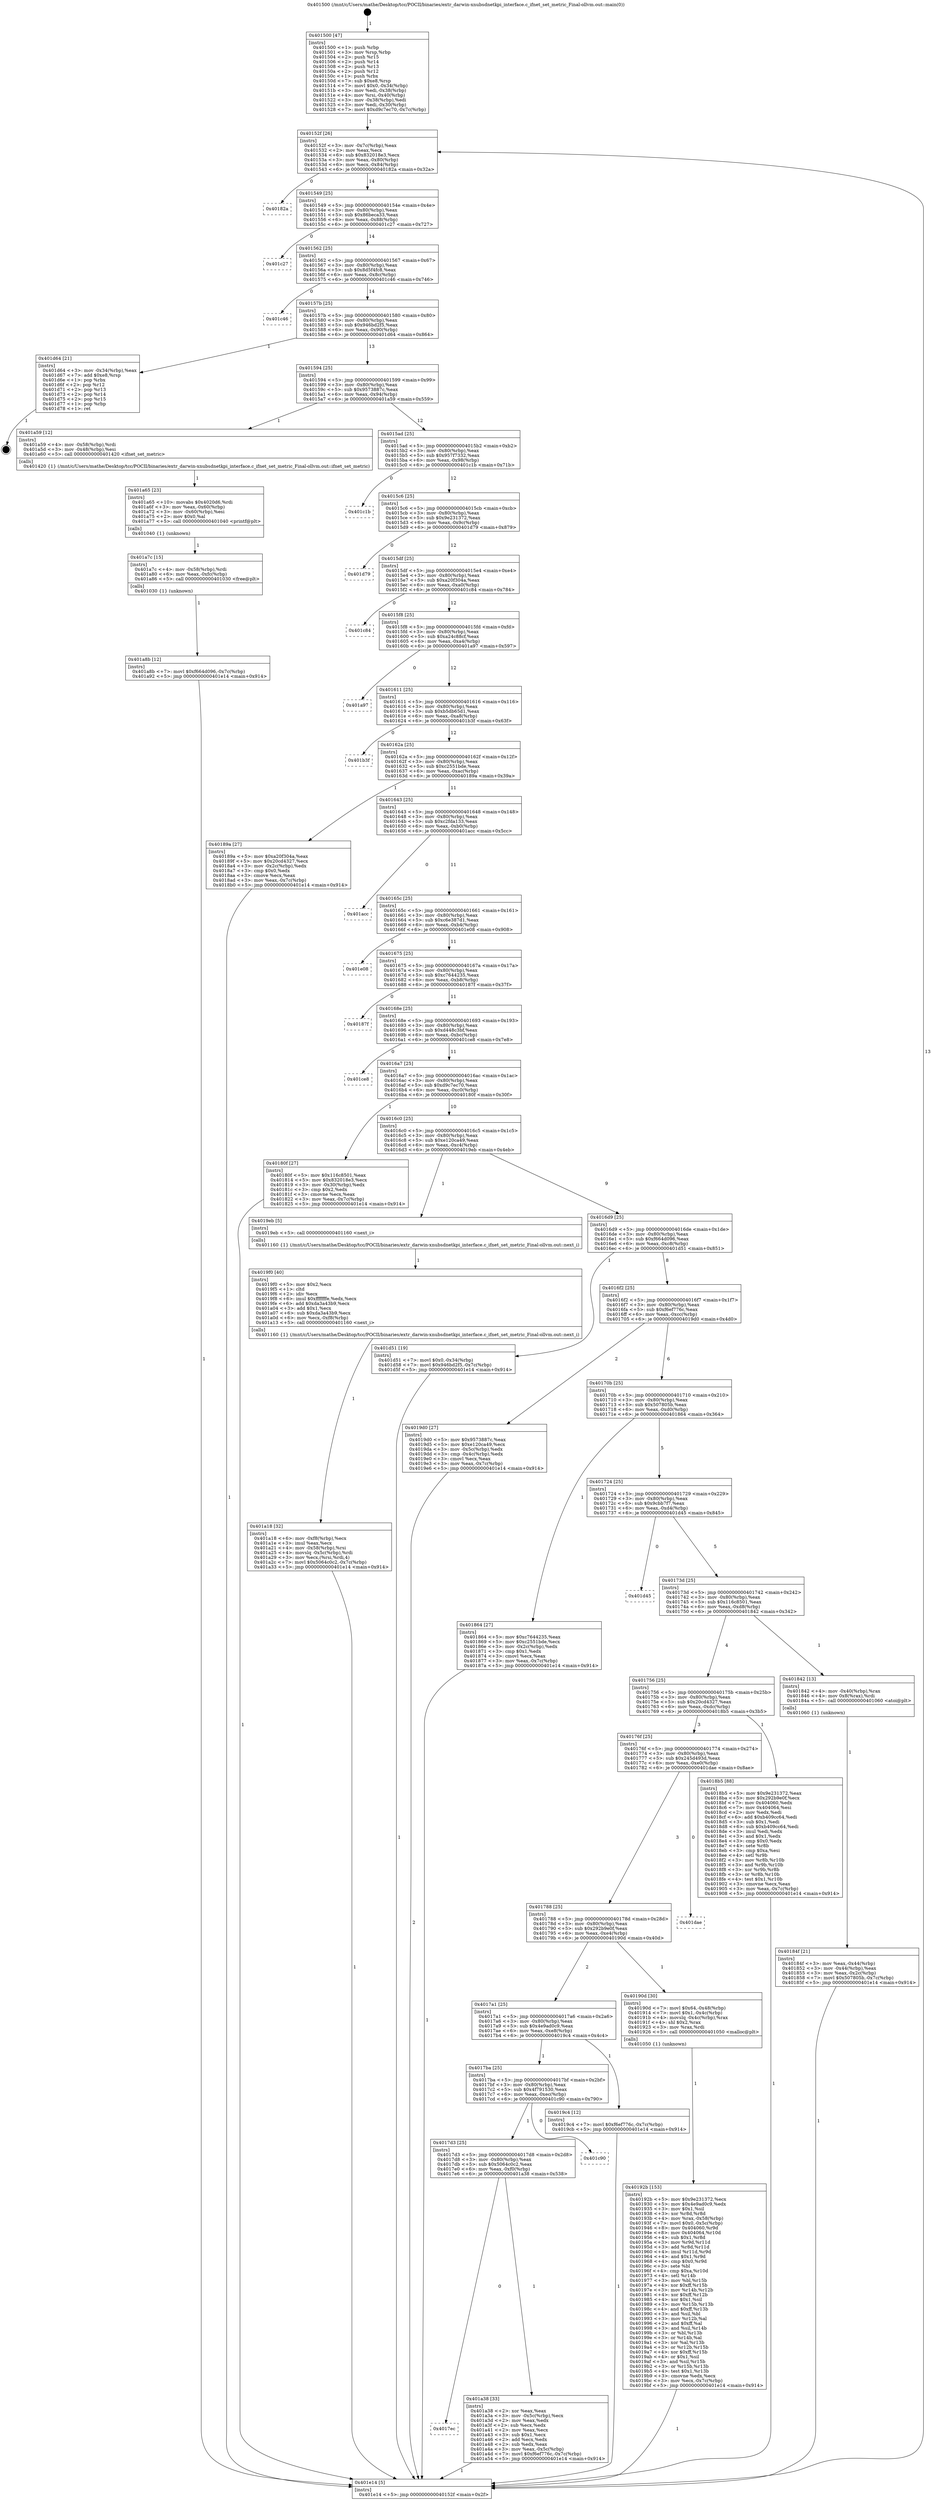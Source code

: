 digraph "0x401500" {
  label = "0x401500 (/mnt/c/Users/mathe/Desktop/tcc/POCII/binaries/extr_darwin-xnubsdnetkpi_interface.c_ifnet_set_metric_Final-ollvm.out::main(0))"
  labelloc = "t"
  node[shape=record]

  Entry [label="",width=0.3,height=0.3,shape=circle,fillcolor=black,style=filled]
  "0x40152f" [label="{
     0x40152f [26]\l
     | [instrs]\l
     &nbsp;&nbsp;0x40152f \<+3\>: mov -0x7c(%rbp),%eax\l
     &nbsp;&nbsp;0x401532 \<+2\>: mov %eax,%ecx\l
     &nbsp;&nbsp;0x401534 \<+6\>: sub $0x832018e3,%ecx\l
     &nbsp;&nbsp;0x40153a \<+3\>: mov %eax,-0x80(%rbp)\l
     &nbsp;&nbsp;0x40153d \<+6\>: mov %ecx,-0x84(%rbp)\l
     &nbsp;&nbsp;0x401543 \<+6\>: je 000000000040182a \<main+0x32a\>\l
  }"]
  "0x40182a" [label="{
     0x40182a\l
  }", style=dashed]
  "0x401549" [label="{
     0x401549 [25]\l
     | [instrs]\l
     &nbsp;&nbsp;0x401549 \<+5\>: jmp 000000000040154e \<main+0x4e\>\l
     &nbsp;&nbsp;0x40154e \<+3\>: mov -0x80(%rbp),%eax\l
     &nbsp;&nbsp;0x401551 \<+5\>: sub $0x86beca33,%eax\l
     &nbsp;&nbsp;0x401556 \<+6\>: mov %eax,-0x88(%rbp)\l
     &nbsp;&nbsp;0x40155c \<+6\>: je 0000000000401c27 \<main+0x727\>\l
  }"]
  Exit [label="",width=0.3,height=0.3,shape=circle,fillcolor=black,style=filled,peripheries=2]
  "0x401c27" [label="{
     0x401c27\l
  }", style=dashed]
  "0x401562" [label="{
     0x401562 [25]\l
     | [instrs]\l
     &nbsp;&nbsp;0x401562 \<+5\>: jmp 0000000000401567 \<main+0x67\>\l
     &nbsp;&nbsp;0x401567 \<+3\>: mov -0x80(%rbp),%eax\l
     &nbsp;&nbsp;0x40156a \<+5\>: sub $0x8d5f4fc8,%eax\l
     &nbsp;&nbsp;0x40156f \<+6\>: mov %eax,-0x8c(%rbp)\l
     &nbsp;&nbsp;0x401575 \<+6\>: je 0000000000401c46 \<main+0x746\>\l
  }"]
  "0x401a8b" [label="{
     0x401a8b [12]\l
     | [instrs]\l
     &nbsp;&nbsp;0x401a8b \<+7\>: movl $0xf664d096,-0x7c(%rbp)\l
     &nbsp;&nbsp;0x401a92 \<+5\>: jmp 0000000000401e14 \<main+0x914\>\l
  }"]
  "0x401c46" [label="{
     0x401c46\l
  }", style=dashed]
  "0x40157b" [label="{
     0x40157b [25]\l
     | [instrs]\l
     &nbsp;&nbsp;0x40157b \<+5\>: jmp 0000000000401580 \<main+0x80\>\l
     &nbsp;&nbsp;0x401580 \<+3\>: mov -0x80(%rbp),%eax\l
     &nbsp;&nbsp;0x401583 \<+5\>: sub $0x946bd2f5,%eax\l
     &nbsp;&nbsp;0x401588 \<+6\>: mov %eax,-0x90(%rbp)\l
     &nbsp;&nbsp;0x40158e \<+6\>: je 0000000000401d64 \<main+0x864\>\l
  }"]
  "0x401a7c" [label="{
     0x401a7c [15]\l
     | [instrs]\l
     &nbsp;&nbsp;0x401a7c \<+4\>: mov -0x58(%rbp),%rdi\l
     &nbsp;&nbsp;0x401a80 \<+6\>: mov %eax,-0xfc(%rbp)\l
     &nbsp;&nbsp;0x401a86 \<+5\>: call 0000000000401030 \<free@plt\>\l
     | [calls]\l
     &nbsp;&nbsp;0x401030 \{1\} (unknown)\l
  }"]
  "0x401d64" [label="{
     0x401d64 [21]\l
     | [instrs]\l
     &nbsp;&nbsp;0x401d64 \<+3\>: mov -0x34(%rbp),%eax\l
     &nbsp;&nbsp;0x401d67 \<+7\>: add $0xe8,%rsp\l
     &nbsp;&nbsp;0x401d6e \<+1\>: pop %rbx\l
     &nbsp;&nbsp;0x401d6f \<+2\>: pop %r12\l
     &nbsp;&nbsp;0x401d71 \<+2\>: pop %r13\l
     &nbsp;&nbsp;0x401d73 \<+2\>: pop %r14\l
     &nbsp;&nbsp;0x401d75 \<+2\>: pop %r15\l
     &nbsp;&nbsp;0x401d77 \<+1\>: pop %rbp\l
     &nbsp;&nbsp;0x401d78 \<+1\>: ret\l
  }"]
  "0x401594" [label="{
     0x401594 [25]\l
     | [instrs]\l
     &nbsp;&nbsp;0x401594 \<+5\>: jmp 0000000000401599 \<main+0x99\>\l
     &nbsp;&nbsp;0x401599 \<+3\>: mov -0x80(%rbp),%eax\l
     &nbsp;&nbsp;0x40159c \<+5\>: sub $0x9573887c,%eax\l
     &nbsp;&nbsp;0x4015a1 \<+6\>: mov %eax,-0x94(%rbp)\l
     &nbsp;&nbsp;0x4015a7 \<+6\>: je 0000000000401a59 \<main+0x559\>\l
  }"]
  "0x401a65" [label="{
     0x401a65 [23]\l
     | [instrs]\l
     &nbsp;&nbsp;0x401a65 \<+10\>: movabs $0x4020d6,%rdi\l
     &nbsp;&nbsp;0x401a6f \<+3\>: mov %eax,-0x60(%rbp)\l
     &nbsp;&nbsp;0x401a72 \<+3\>: mov -0x60(%rbp),%esi\l
     &nbsp;&nbsp;0x401a75 \<+2\>: mov $0x0,%al\l
     &nbsp;&nbsp;0x401a77 \<+5\>: call 0000000000401040 \<printf@plt\>\l
     | [calls]\l
     &nbsp;&nbsp;0x401040 \{1\} (unknown)\l
  }"]
  "0x401a59" [label="{
     0x401a59 [12]\l
     | [instrs]\l
     &nbsp;&nbsp;0x401a59 \<+4\>: mov -0x58(%rbp),%rdi\l
     &nbsp;&nbsp;0x401a5d \<+3\>: mov -0x48(%rbp),%esi\l
     &nbsp;&nbsp;0x401a60 \<+5\>: call 0000000000401420 \<ifnet_set_metric\>\l
     | [calls]\l
     &nbsp;&nbsp;0x401420 \{1\} (/mnt/c/Users/mathe/Desktop/tcc/POCII/binaries/extr_darwin-xnubsdnetkpi_interface.c_ifnet_set_metric_Final-ollvm.out::ifnet_set_metric)\l
  }"]
  "0x4015ad" [label="{
     0x4015ad [25]\l
     | [instrs]\l
     &nbsp;&nbsp;0x4015ad \<+5\>: jmp 00000000004015b2 \<main+0xb2\>\l
     &nbsp;&nbsp;0x4015b2 \<+3\>: mov -0x80(%rbp),%eax\l
     &nbsp;&nbsp;0x4015b5 \<+5\>: sub $0x957f7332,%eax\l
     &nbsp;&nbsp;0x4015ba \<+6\>: mov %eax,-0x98(%rbp)\l
     &nbsp;&nbsp;0x4015c0 \<+6\>: je 0000000000401c1b \<main+0x71b\>\l
  }"]
  "0x4017ec" [label="{
     0x4017ec\l
  }", style=dashed]
  "0x401c1b" [label="{
     0x401c1b\l
  }", style=dashed]
  "0x4015c6" [label="{
     0x4015c6 [25]\l
     | [instrs]\l
     &nbsp;&nbsp;0x4015c6 \<+5\>: jmp 00000000004015cb \<main+0xcb\>\l
     &nbsp;&nbsp;0x4015cb \<+3\>: mov -0x80(%rbp),%eax\l
     &nbsp;&nbsp;0x4015ce \<+5\>: sub $0x9e231372,%eax\l
     &nbsp;&nbsp;0x4015d3 \<+6\>: mov %eax,-0x9c(%rbp)\l
     &nbsp;&nbsp;0x4015d9 \<+6\>: je 0000000000401d79 \<main+0x879\>\l
  }"]
  "0x401a38" [label="{
     0x401a38 [33]\l
     | [instrs]\l
     &nbsp;&nbsp;0x401a38 \<+2\>: xor %eax,%eax\l
     &nbsp;&nbsp;0x401a3a \<+3\>: mov -0x5c(%rbp),%ecx\l
     &nbsp;&nbsp;0x401a3d \<+2\>: mov %eax,%edx\l
     &nbsp;&nbsp;0x401a3f \<+2\>: sub %ecx,%edx\l
     &nbsp;&nbsp;0x401a41 \<+2\>: mov %eax,%ecx\l
     &nbsp;&nbsp;0x401a43 \<+3\>: sub $0x1,%ecx\l
     &nbsp;&nbsp;0x401a46 \<+2\>: add %ecx,%edx\l
     &nbsp;&nbsp;0x401a48 \<+2\>: sub %edx,%eax\l
     &nbsp;&nbsp;0x401a4a \<+3\>: mov %eax,-0x5c(%rbp)\l
     &nbsp;&nbsp;0x401a4d \<+7\>: movl $0xf6ef776c,-0x7c(%rbp)\l
     &nbsp;&nbsp;0x401a54 \<+5\>: jmp 0000000000401e14 \<main+0x914\>\l
  }"]
  "0x401d79" [label="{
     0x401d79\l
  }", style=dashed]
  "0x4015df" [label="{
     0x4015df [25]\l
     | [instrs]\l
     &nbsp;&nbsp;0x4015df \<+5\>: jmp 00000000004015e4 \<main+0xe4\>\l
     &nbsp;&nbsp;0x4015e4 \<+3\>: mov -0x80(%rbp),%eax\l
     &nbsp;&nbsp;0x4015e7 \<+5\>: sub $0xa20f304a,%eax\l
     &nbsp;&nbsp;0x4015ec \<+6\>: mov %eax,-0xa0(%rbp)\l
     &nbsp;&nbsp;0x4015f2 \<+6\>: je 0000000000401c84 \<main+0x784\>\l
  }"]
  "0x4017d3" [label="{
     0x4017d3 [25]\l
     | [instrs]\l
     &nbsp;&nbsp;0x4017d3 \<+5\>: jmp 00000000004017d8 \<main+0x2d8\>\l
     &nbsp;&nbsp;0x4017d8 \<+3\>: mov -0x80(%rbp),%eax\l
     &nbsp;&nbsp;0x4017db \<+5\>: sub $0x5064c0c2,%eax\l
     &nbsp;&nbsp;0x4017e0 \<+6\>: mov %eax,-0xf0(%rbp)\l
     &nbsp;&nbsp;0x4017e6 \<+6\>: je 0000000000401a38 \<main+0x538\>\l
  }"]
  "0x401c84" [label="{
     0x401c84\l
  }", style=dashed]
  "0x4015f8" [label="{
     0x4015f8 [25]\l
     | [instrs]\l
     &nbsp;&nbsp;0x4015f8 \<+5\>: jmp 00000000004015fd \<main+0xfd\>\l
     &nbsp;&nbsp;0x4015fd \<+3\>: mov -0x80(%rbp),%eax\l
     &nbsp;&nbsp;0x401600 \<+5\>: sub $0xa24c88cf,%eax\l
     &nbsp;&nbsp;0x401605 \<+6\>: mov %eax,-0xa4(%rbp)\l
     &nbsp;&nbsp;0x40160b \<+6\>: je 0000000000401a97 \<main+0x597\>\l
  }"]
  "0x401c90" [label="{
     0x401c90\l
  }", style=dashed]
  "0x401a97" [label="{
     0x401a97\l
  }", style=dashed]
  "0x401611" [label="{
     0x401611 [25]\l
     | [instrs]\l
     &nbsp;&nbsp;0x401611 \<+5\>: jmp 0000000000401616 \<main+0x116\>\l
     &nbsp;&nbsp;0x401616 \<+3\>: mov -0x80(%rbp),%eax\l
     &nbsp;&nbsp;0x401619 \<+5\>: sub $0xb5db65d1,%eax\l
     &nbsp;&nbsp;0x40161e \<+6\>: mov %eax,-0xa8(%rbp)\l
     &nbsp;&nbsp;0x401624 \<+6\>: je 0000000000401b3f \<main+0x63f\>\l
  }"]
  "0x401a18" [label="{
     0x401a18 [32]\l
     | [instrs]\l
     &nbsp;&nbsp;0x401a18 \<+6\>: mov -0xf8(%rbp),%ecx\l
     &nbsp;&nbsp;0x401a1e \<+3\>: imul %eax,%ecx\l
     &nbsp;&nbsp;0x401a21 \<+4\>: mov -0x58(%rbp),%rsi\l
     &nbsp;&nbsp;0x401a25 \<+4\>: movslq -0x5c(%rbp),%rdi\l
     &nbsp;&nbsp;0x401a29 \<+3\>: mov %ecx,(%rsi,%rdi,4)\l
     &nbsp;&nbsp;0x401a2c \<+7\>: movl $0x5064c0c2,-0x7c(%rbp)\l
     &nbsp;&nbsp;0x401a33 \<+5\>: jmp 0000000000401e14 \<main+0x914\>\l
  }"]
  "0x401b3f" [label="{
     0x401b3f\l
  }", style=dashed]
  "0x40162a" [label="{
     0x40162a [25]\l
     | [instrs]\l
     &nbsp;&nbsp;0x40162a \<+5\>: jmp 000000000040162f \<main+0x12f\>\l
     &nbsp;&nbsp;0x40162f \<+3\>: mov -0x80(%rbp),%eax\l
     &nbsp;&nbsp;0x401632 \<+5\>: sub $0xc2551bde,%eax\l
     &nbsp;&nbsp;0x401637 \<+6\>: mov %eax,-0xac(%rbp)\l
     &nbsp;&nbsp;0x40163d \<+6\>: je 000000000040189a \<main+0x39a\>\l
  }"]
  "0x4019f0" [label="{
     0x4019f0 [40]\l
     | [instrs]\l
     &nbsp;&nbsp;0x4019f0 \<+5\>: mov $0x2,%ecx\l
     &nbsp;&nbsp;0x4019f5 \<+1\>: cltd\l
     &nbsp;&nbsp;0x4019f6 \<+2\>: idiv %ecx\l
     &nbsp;&nbsp;0x4019f8 \<+6\>: imul $0xfffffffe,%edx,%ecx\l
     &nbsp;&nbsp;0x4019fe \<+6\>: add $0xda3a43b9,%ecx\l
     &nbsp;&nbsp;0x401a04 \<+3\>: add $0x1,%ecx\l
     &nbsp;&nbsp;0x401a07 \<+6\>: sub $0xda3a43b9,%ecx\l
     &nbsp;&nbsp;0x401a0d \<+6\>: mov %ecx,-0xf8(%rbp)\l
     &nbsp;&nbsp;0x401a13 \<+5\>: call 0000000000401160 \<next_i\>\l
     | [calls]\l
     &nbsp;&nbsp;0x401160 \{1\} (/mnt/c/Users/mathe/Desktop/tcc/POCII/binaries/extr_darwin-xnubsdnetkpi_interface.c_ifnet_set_metric_Final-ollvm.out::next_i)\l
  }"]
  "0x40189a" [label="{
     0x40189a [27]\l
     | [instrs]\l
     &nbsp;&nbsp;0x40189a \<+5\>: mov $0xa20f304a,%eax\l
     &nbsp;&nbsp;0x40189f \<+5\>: mov $0x20cd4327,%ecx\l
     &nbsp;&nbsp;0x4018a4 \<+3\>: mov -0x2c(%rbp),%edx\l
     &nbsp;&nbsp;0x4018a7 \<+3\>: cmp $0x0,%edx\l
     &nbsp;&nbsp;0x4018aa \<+3\>: cmove %ecx,%eax\l
     &nbsp;&nbsp;0x4018ad \<+3\>: mov %eax,-0x7c(%rbp)\l
     &nbsp;&nbsp;0x4018b0 \<+5\>: jmp 0000000000401e14 \<main+0x914\>\l
  }"]
  "0x401643" [label="{
     0x401643 [25]\l
     | [instrs]\l
     &nbsp;&nbsp;0x401643 \<+5\>: jmp 0000000000401648 \<main+0x148\>\l
     &nbsp;&nbsp;0x401648 \<+3\>: mov -0x80(%rbp),%eax\l
     &nbsp;&nbsp;0x40164b \<+5\>: sub $0xc2fda133,%eax\l
     &nbsp;&nbsp;0x401650 \<+6\>: mov %eax,-0xb0(%rbp)\l
     &nbsp;&nbsp;0x401656 \<+6\>: je 0000000000401acc \<main+0x5cc\>\l
  }"]
  "0x4017ba" [label="{
     0x4017ba [25]\l
     | [instrs]\l
     &nbsp;&nbsp;0x4017ba \<+5\>: jmp 00000000004017bf \<main+0x2bf\>\l
     &nbsp;&nbsp;0x4017bf \<+3\>: mov -0x80(%rbp),%eax\l
     &nbsp;&nbsp;0x4017c2 \<+5\>: sub $0x4f791530,%eax\l
     &nbsp;&nbsp;0x4017c7 \<+6\>: mov %eax,-0xec(%rbp)\l
     &nbsp;&nbsp;0x4017cd \<+6\>: je 0000000000401c90 \<main+0x790\>\l
  }"]
  "0x401acc" [label="{
     0x401acc\l
  }", style=dashed]
  "0x40165c" [label="{
     0x40165c [25]\l
     | [instrs]\l
     &nbsp;&nbsp;0x40165c \<+5\>: jmp 0000000000401661 \<main+0x161\>\l
     &nbsp;&nbsp;0x401661 \<+3\>: mov -0x80(%rbp),%eax\l
     &nbsp;&nbsp;0x401664 \<+5\>: sub $0xc6e387d1,%eax\l
     &nbsp;&nbsp;0x401669 \<+6\>: mov %eax,-0xb4(%rbp)\l
     &nbsp;&nbsp;0x40166f \<+6\>: je 0000000000401e08 \<main+0x908\>\l
  }"]
  "0x4019c4" [label="{
     0x4019c4 [12]\l
     | [instrs]\l
     &nbsp;&nbsp;0x4019c4 \<+7\>: movl $0xf6ef776c,-0x7c(%rbp)\l
     &nbsp;&nbsp;0x4019cb \<+5\>: jmp 0000000000401e14 \<main+0x914\>\l
  }"]
  "0x401e08" [label="{
     0x401e08\l
  }", style=dashed]
  "0x401675" [label="{
     0x401675 [25]\l
     | [instrs]\l
     &nbsp;&nbsp;0x401675 \<+5\>: jmp 000000000040167a \<main+0x17a\>\l
     &nbsp;&nbsp;0x40167a \<+3\>: mov -0x80(%rbp),%eax\l
     &nbsp;&nbsp;0x40167d \<+5\>: sub $0xc7644235,%eax\l
     &nbsp;&nbsp;0x401682 \<+6\>: mov %eax,-0xb8(%rbp)\l
     &nbsp;&nbsp;0x401688 \<+6\>: je 000000000040187f \<main+0x37f\>\l
  }"]
  "0x40192b" [label="{
     0x40192b [153]\l
     | [instrs]\l
     &nbsp;&nbsp;0x40192b \<+5\>: mov $0x9e231372,%ecx\l
     &nbsp;&nbsp;0x401930 \<+5\>: mov $0x4e9ad0c9,%edx\l
     &nbsp;&nbsp;0x401935 \<+3\>: mov $0x1,%sil\l
     &nbsp;&nbsp;0x401938 \<+3\>: xor %r8d,%r8d\l
     &nbsp;&nbsp;0x40193b \<+4\>: mov %rax,-0x58(%rbp)\l
     &nbsp;&nbsp;0x40193f \<+7\>: movl $0x0,-0x5c(%rbp)\l
     &nbsp;&nbsp;0x401946 \<+8\>: mov 0x404060,%r9d\l
     &nbsp;&nbsp;0x40194e \<+8\>: mov 0x404064,%r10d\l
     &nbsp;&nbsp;0x401956 \<+4\>: sub $0x1,%r8d\l
     &nbsp;&nbsp;0x40195a \<+3\>: mov %r9d,%r11d\l
     &nbsp;&nbsp;0x40195d \<+3\>: add %r8d,%r11d\l
     &nbsp;&nbsp;0x401960 \<+4\>: imul %r11d,%r9d\l
     &nbsp;&nbsp;0x401964 \<+4\>: and $0x1,%r9d\l
     &nbsp;&nbsp;0x401968 \<+4\>: cmp $0x0,%r9d\l
     &nbsp;&nbsp;0x40196c \<+3\>: sete %bl\l
     &nbsp;&nbsp;0x40196f \<+4\>: cmp $0xa,%r10d\l
     &nbsp;&nbsp;0x401973 \<+4\>: setl %r14b\l
     &nbsp;&nbsp;0x401977 \<+3\>: mov %bl,%r15b\l
     &nbsp;&nbsp;0x40197a \<+4\>: xor $0xff,%r15b\l
     &nbsp;&nbsp;0x40197e \<+3\>: mov %r14b,%r12b\l
     &nbsp;&nbsp;0x401981 \<+4\>: xor $0xff,%r12b\l
     &nbsp;&nbsp;0x401985 \<+4\>: xor $0x1,%sil\l
     &nbsp;&nbsp;0x401989 \<+3\>: mov %r15b,%r13b\l
     &nbsp;&nbsp;0x40198c \<+4\>: and $0xff,%r13b\l
     &nbsp;&nbsp;0x401990 \<+3\>: and %sil,%bl\l
     &nbsp;&nbsp;0x401993 \<+3\>: mov %r12b,%al\l
     &nbsp;&nbsp;0x401996 \<+2\>: and $0xff,%al\l
     &nbsp;&nbsp;0x401998 \<+3\>: and %sil,%r14b\l
     &nbsp;&nbsp;0x40199b \<+3\>: or %bl,%r13b\l
     &nbsp;&nbsp;0x40199e \<+3\>: or %r14b,%al\l
     &nbsp;&nbsp;0x4019a1 \<+3\>: xor %al,%r13b\l
     &nbsp;&nbsp;0x4019a4 \<+3\>: or %r12b,%r15b\l
     &nbsp;&nbsp;0x4019a7 \<+4\>: xor $0xff,%r15b\l
     &nbsp;&nbsp;0x4019ab \<+4\>: or $0x1,%sil\l
     &nbsp;&nbsp;0x4019af \<+3\>: and %sil,%r15b\l
     &nbsp;&nbsp;0x4019b2 \<+3\>: or %r15b,%r13b\l
     &nbsp;&nbsp;0x4019b5 \<+4\>: test $0x1,%r13b\l
     &nbsp;&nbsp;0x4019b9 \<+3\>: cmovne %edx,%ecx\l
     &nbsp;&nbsp;0x4019bc \<+3\>: mov %ecx,-0x7c(%rbp)\l
     &nbsp;&nbsp;0x4019bf \<+5\>: jmp 0000000000401e14 \<main+0x914\>\l
  }"]
  "0x40187f" [label="{
     0x40187f\l
  }", style=dashed]
  "0x40168e" [label="{
     0x40168e [25]\l
     | [instrs]\l
     &nbsp;&nbsp;0x40168e \<+5\>: jmp 0000000000401693 \<main+0x193\>\l
     &nbsp;&nbsp;0x401693 \<+3\>: mov -0x80(%rbp),%eax\l
     &nbsp;&nbsp;0x401696 \<+5\>: sub $0xd448c3bf,%eax\l
     &nbsp;&nbsp;0x40169b \<+6\>: mov %eax,-0xbc(%rbp)\l
     &nbsp;&nbsp;0x4016a1 \<+6\>: je 0000000000401ce8 \<main+0x7e8\>\l
  }"]
  "0x4017a1" [label="{
     0x4017a1 [25]\l
     | [instrs]\l
     &nbsp;&nbsp;0x4017a1 \<+5\>: jmp 00000000004017a6 \<main+0x2a6\>\l
     &nbsp;&nbsp;0x4017a6 \<+3\>: mov -0x80(%rbp),%eax\l
     &nbsp;&nbsp;0x4017a9 \<+5\>: sub $0x4e9ad0c9,%eax\l
     &nbsp;&nbsp;0x4017ae \<+6\>: mov %eax,-0xe8(%rbp)\l
     &nbsp;&nbsp;0x4017b4 \<+6\>: je 00000000004019c4 \<main+0x4c4\>\l
  }"]
  "0x401ce8" [label="{
     0x401ce8\l
  }", style=dashed]
  "0x4016a7" [label="{
     0x4016a7 [25]\l
     | [instrs]\l
     &nbsp;&nbsp;0x4016a7 \<+5\>: jmp 00000000004016ac \<main+0x1ac\>\l
     &nbsp;&nbsp;0x4016ac \<+3\>: mov -0x80(%rbp),%eax\l
     &nbsp;&nbsp;0x4016af \<+5\>: sub $0xd9c7ec70,%eax\l
     &nbsp;&nbsp;0x4016b4 \<+6\>: mov %eax,-0xc0(%rbp)\l
     &nbsp;&nbsp;0x4016ba \<+6\>: je 000000000040180f \<main+0x30f\>\l
  }"]
  "0x40190d" [label="{
     0x40190d [30]\l
     | [instrs]\l
     &nbsp;&nbsp;0x40190d \<+7\>: movl $0x64,-0x48(%rbp)\l
     &nbsp;&nbsp;0x401914 \<+7\>: movl $0x1,-0x4c(%rbp)\l
     &nbsp;&nbsp;0x40191b \<+4\>: movslq -0x4c(%rbp),%rax\l
     &nbsp;&nbsp;0x40191f \<+4\>: shl $0x2,%rax\l
     &nbsp;&nbsp;0x401923 \<+3\>: mov %rax,%rdi\l
     &nbsp;&nbsp;0x401926 \<+5\>: call 0000000000401050 \<malloc@plt\>\l
     | [calls]\l
     &nbsp;&nbsp;0x401050 \{1\} (unknown)\l
  }"]
  "0x40180f" [label="{
     0x40180f [27]\l
     | [instrs]\l
     &nbsp;&nbsp;0x40180f \<+5\>: mov $0x116c8501,%eax\l
     &nbsp;&nbsp;0x401814 \<+5\>: mov $0x832018e3,%ecx\l
     &nbsp;&nbsp;0x401819 \<+3\>: mov -0x30(%rbp),%edx\l
     &nbsp;&nbsp;0x40181c \<+3\>: cmp $0x2,%edx\l
     &nbsp;&nbsp;0x40181f \<+3\>: cmovne %ecx,%eax\l
     &nbsp;&nbsp;0x401822 \<+3\>: mov %eax,-0x7c(%rbp)\l
     &nbsp;&nbsp;0x401825 \<+5\>: jmp 0000000000401e14 \<main+0x914\>\l
  }"]
  "0x4016c0" [label="{
     0x4016c0 [25]\l
     | [instrs]\l
     &nbsp;&nbsp;0x4016c0 \<+5\>: jmp 00000000004016c5 \<main+0x1c5\>\l
     &nbsp;&nbsp;0x4016c5 \<+3\>: mov -0x80(%rbp),%eax\l
     &nbsp;&nbsp;0x4016c8 \<+5\>: sub $0xe120ca49,%eax\l
     &nbsp;&nbsp;0x4016cd \<+6\>: mov %eax,-0xc4(%rbp)\l
     &nbsp;&nbsp;0x4016d3 \<+6\>: je 00000000004019eb \<main+0x4eb\>\l
  }"]
  "0x401e14" [label="{
     0x401e14 [5]\l
     | [instrs]\l
     &nbsp;&nbsp;0x401e14 \<+5\>: jmp 000000000040152f \<main+0x2f\>\l
  }"]
  "0x401500" [label="{
     0x401500 [47]\l
     | [instrs]\l
     &nbsp;&nbsp;0x401500 \<+1\>: push %rbp\l
     &nbsp;&nbsp;0x401501 \<+3\>: mov %rsp,%rbp\l
     &nbsp;&nbsp;0x401504 \<+2\>: push %r15\l
     &nbsp;&nbsp;0x401506 \<+2\>: push %r14\l
     &nbsp;&nbsp;0x401508 \<+2\>: push %r13\l
     &nbsp;&nbsp;0x40150a \<+2\>: push %r12\l
     &nbsp;&nbsp;0x40150c \<+1\>: push %rbx\l
     &nbsp;&nbsp;0x40150d \<+7\>: sub $0xe8,%rsp\l
     &nbsp;&nbsp;0x401514 \<+7\>: movl $0x0,-0x34(%rbp)\l
     &nbsp;&nbsp;0x40151b \<+3\>: mov %edi,-0x38(%rbp)\l
     &nbsp;&nbsp;0x40151e \<+4\>: mov %rsi,-0x40(%rbp)\l
     &nbsp;&nbsp;0x401522 \<+3\>: mov -0x38(%rbp),%edi\l
     &nbsp;&nbsp;0x401525 \<+3\>: mov %edi,-0x30(%rbp)\l
     &nbsp;&nbsp;0x401528 \<+7\>: movl $0xd9c7ec70,-0x7c(%rbp)\l
  }"]
  "0x401788" [label="{
     0x401788 [25]\l
     | [instrs]\l
     &nbsp;&nbsp;0x401788 \<+5\>: jmp 000000000040178d \<main+0x28d\>\l
     &nbsp;&nbsp;0x40178d \<+3\>: mov -0x80(%rbp),%eax\l
     &nbsp;&nbsp;0x401790 \<+5\>: sub $0x292b9e0f,%eax\l
     &nbsp;&nbsp;0x401795 \<+6\>: mov %eax,-0xe4(%rbp)\l
     &nbsp;&nbsp;0x40179b \<+6\>: je 000000000040190d \<main+0x40d\>\l
  }"]
  "0x4019eb" [label="{
     0x4019eb [5]\l
     | [instrs]\l
     &nbsp;&nbsp;0x4019eb \<+5\>: call 0000000000401160 \<next_i\>\l
     | [calls]\l
     &nbsp;&nbsp;0x401160 \{1\} (/mnt/c/Users/mathe/Desktop/tcc/POCII/binaries/extr_darwin-xnubsdnetkpi_interface.c_ifnet_set_metric_Final-ollvm.out::next_i)\l
  }"]
  "0x4016d9" [label="{
     0x4016d9 [25]\l
     | [instrs]\l
     &nbsp;&nbsp;0x4016d9 \<+5\>: jmp 00000000004016de \<main+0x1de\>\l
     &nbsp;&nbsp;0x4016de \<+3\>: mov -0x80(%rbp),%eax\l
     &nbsp;&nbsp;0x4016e1 \<+5\>: sub $0xf664d096,%eax\l
     &nbsp;&nbsp;0x4016e6 \<+6\>: mov %eax,-0xc8(%rbp)\l
     &nbsp;&nbsp;0x4016ec \<+6\>: je 0000000000401d51 \<main+0x851\>\l
  }"]
  "0x401dae" [label="{
     0x401dae\l
  }", style=dashed]
  "0x401d51" [label="{
     0x401d51 [19]\l
     | [instrs]\l
     &nbsp;&nbsp;0x401d51 \<+7\>: movl $0x0,-0x34(%rbp)\l
     &nbsp;&nbsp;0x401d58 \<+7\>: movl $0x946bd2f5,-0x7c(%rbp)\l
     &nbsp;&nbsp;0x401d5f \<+5\>: jmp 0000000000401e14 \<main+0x914\>\l
  }"]
  "0x4016f2" [label="{
     0x4016f2 [25]\l
     | [instrs]\l
     &nbsp;&nbsp;0x4016f2 \<+5\>: jmp 00000000004016f7 \<main+0x1f7\>\l
     &nbsp;&nbsp;0x4016f7 \<+3\>: mov -0x80(%rbp),%eax\l
     &nbsp;&nbsp;0x4016fa \<+5\>: sub $0xf6ef776c,%eax\l
     &nbsp;&nbsp;0x4016ff \<+6\>: mov %eax,-0xcc(%rbp)\l
     &nbsp;&nbsp;0x401705 \<+6\>: je 00000000004019d0 \<main+0x4d0\>\l
  }"]
  "0x40176f" [label="{
     0x40176f [25]\l
     | [instrs]\l
     &nbsp;&nbsp;0x40176f \<+5\>: jmp 0000000000401774 \<main+0x274\>\l
     &nbsp;&nbsp;0x401774 \<+3\>: mov -0x80(%rbp),%eax\l
     &nbsp;&nbsp;0x401777 \<+5\>: sub $0x245d493d,%eax\l
     &nbsp;&nbsp;0x40177c \<+6\>: mov %eax,-0xe0(%rbp)\l
     &nbsp;&nbsp;0x401782 \<+6\>: je 0000000000401dae \<main+0x8ae\>\l
  }"]
  "0x4019d0" [label="{
     0x4019d0 [27]\l
     | [instrs]\l
     &nbsp;&nbsp;0x4019d0 \<+5\>: mov $0x9573887c,%eax\l
     &nbsp;&nbsp;0x4019d5 \<+5\>: mov $0xe120ca49,%ecx\l
     &nbsp;&nbsp;0x4019da \<+3\>: mov -0x5c(%rbp),%edx\l
     &nbsp;&nbsp;0x4019dd \<+3\>: cmp -0x4c(%rbp),%edx\l
     &nbsp;&nbsp;0x4019e0 \<+3\>: cmovl %ecx,%eax\l
     &nbsp;&nbsp;0x4019e3 \<+3\>: mov %eax,-0x7c(%rbp)\l
     &nbsp;&nbsp;0x4019e6 \<+5\>: jmp 0000000000401e14 \<main+0x914\>\l
  }"]
  "0x40170b" [label="{
     0x40170b [25]\l
     | [instrs]\l
     &nbsp;&nbsp;0x40170b \<+5\>: jmp 0000000000401710 \<main+0x210\>\l
     &nbsp;&nbsp;0x401710 \<+3\>: mov -0x80(%rbp),%eax\l
     &nbsp;&nbsp;0x401713 \<+5\>: sub $0x507805b,%eax\l
     &nbsp;&nbsp;0x401718 \<+6\>: mov %eax,-0xd0(%rbp)\l
     &nbsp;&nbsp;0x40171e \<+6\>: je 0000000000401864 \<main+0x364\>\l
  }"]
  "0x4018b5" [label="{
     0x4018b5 [88]\l
     | [instrs]\l
     &nbsp;&nbsp;0x4018b5 \<+5\>: mov $0x9e231372,%eax\l
     &nbsp;&nbsp;0x4018ba \<+5\>: mov $0x292b9e0f,%ecx\l
     &nbsp;&nbsp;0x4018bf \<+7\>: mov 0x404060,%edx\l
     &nbsp;&nbsp;0x4018c6 \<+7\>: mov 0x404064,%esi\l
     &nbsp;&nbsp;0x4018cd \<+2\>: mov %edx,%edi\l
     &nbsp;&nbsp;0x4018cf \<+6\>: add $0xb409cc64,%edi\l
     &nbsp;&nbsp;0x4018d5 \<+3\>: sub $0x1,%edi\l
     &nbsp;&nbsp;0x4018d8 \<+6\>: sub $0xb409cc64,%edi\l
     &nbsp;&nbsp;0x4018de \<+3\>: imul %edi,%edx\l
     &nbsp;&nbsp;0x4018e1 \<+3\>: and $0x1,%edx\l
     &nbsp;&nbsp;0x4018e4 \<+3\>: cmp $0x0,%edx\l
     &nbsp;&nbsp;0x4018e7 \<+4\>: sete %r8b\l
     &nbsp;&nbsp;0x4018eb \<+3\>: cmp $0xa,%esi\l
     &nbsp;&nbsp;0x4018ee \<+4\>: setl %r9b\l
     &nbsp;&nbsp;0x4018f2 \<+3\>: mov %r8b,%r10b\l
     &nbsp;&nbsp;0x4018f5 \<+3\>: and %r9b,%r10b\l
     &nbsp;&nbsp;0x4018f8 \<+3\>: xor %r9b,%r8b\l
     &nbsp;&nbsp;0x4018fb \<+3\>: or %r8b,%r10b\l
     &nbsp;&nbsp;0x4018fe \<+4\>: test $0x1,%r10b\l
     &nbsp;&nbsp;0x401902 \<+3\>: cmovne %ecx,%eax\l
     &nbsp;&nbsp;0x401905 \<+3\>: mov %eax,-0x7c(%rbp)\l
     &nbsp;&nbsp;0x401908 \<+5\>: jmp 0000000000401e14 \<main+0x914\>\l
  }"]
  "0x401864" [label="{
     0x401864 [27]\l
     | [instrs]\l
     &nbsp;&nbsp;0x401864 \<+5\>: mov $0xc7644235,%eax\l
     &nbsp;&nbsp;0x401869 \<+5\>: mov $0xc2551bde,%ecx\l
     &nbsp;&nbsp;0x40186e \<+3\>: mov -0x2c(%rbp),%edx\l
     &nbsp;&nbsp;0x401871 \<+3\>: cmp $0x1,%edx\l
     &nbsp;&nbsp;0x401874 \<+3\>: cmovl %ecx,%eax\l
     &nbsp;&nbsp;0x401877 \<+3\>: mov %eax,-0x7c(%rbp)\l
     &nbsp;&nbsp;0x40187a \<+5\>: jmp 0000000000401e14 \<main+0x914\>\l
  }"]
  "0x401724" [label="{
     0x401724 [25]\l
     | [instrs]\l
     &nbsp;&nbsp;0x401724 \<+5\>: jmp 0000000000401729 \<main+0x229\>\l
     &nbsp;&nbsp;0x401729 \<+3\>: mov -0x80(%rbp),%eax\l
     &nbsp;&nbsp;0x40172c \<+5\>: sub $0x9cbb7f7,%eax\l
     &nbsp;&nbsp;0x401731 \<+6\>: mov %eax,-0xd4(%rbp)\l
     &nbsp;&nbsp;0x401737 \<+6\>: je 0000000000401d45 \<main+0x845\>\l
  }"]
  "0x40184f" [label="{
     0x40184f [21]\l
     | [instrs]\l
     &nbsp;&nbsp;0x40184f \<+3\>: mov %eax,-0x44(%rbp)\l
     &nbsp;&nbsp;0x401852 \<+3\>: mov -0x44(%rbp),%eax\l
     &nbsp;&nbsp;0x401855 \<+3\>: mov %eax,-0x2c(%rbp)\l
     &nbsp;&nbsp;0x401858 \<+7\>: movl $0x507805b,-0x7c(%rbp)\l
     &nbsp;&nbsp;0x40185f \<+5\>: jmp 0000000000401e14 \<main+0x914\>\l
  }"]
  "0x401d45" [label="{
     0x401d45\l
  }", style=dashed]
  "0x40173d" [label="{
     0x40173d [25]\l
     | [instrs]\l
     &nbsp;&nbsp;0x40173d \<+5\>: jmp 0000000000401742 \<main+0x242\>\l
     &nbsp;&nbsp;0x401742 \<+3\>: mov -0x80(%rbp),%eax\l
     &nbsp;&nbsp;0x401745 \<+5\>: sub $0x116c8501,%eax\l
     &nbsp;&nbsp;0x40174a \<+6\>: mov %eax,-0xd8(%rbp)\l
     &nbsp;&nbsp;0x401750 \<+6\>: je 0000000000401842 \<main+0x342\>\l
  }"]
  "0x401756" [label="{
     0x401756 [25]\l
     | [instrs]\l
     &nbsp;&nbsp;0x401756 \<+5\>: jmp 000000000040175b \<main+0x25b\>\l
     &nbsp;&nbsp;0x40175b \<+3\>: mov -0x80(%rbp),%eax\l
     &nbsp;&nbsp;0x40175e \<+5\>: sub $0x20cd4327,%eax\l
     &nbsp;&nbsp;0x401763 \<+6\>: mov %eax,-0xdc(%rbp)\l
     &nbsp;&nbsp;0x401769 \<+6\>: je 00000000004018b5 \<main+0x3b5\>\l
  }"]
  "0x401842" [label="{
     0x401842 [13]\l
     | [instrs]\l
     &nbsp;&nbsp;0x401842 \<+4\>: mov -0x40(%rbp),%rax\l
     &nbsp;&nbsp;0x401846 \<+4\>: mov 0x8(%rax),%rdi\l
     &nbsp;&nbsp;0x40184a \<+5\>: call 0000000000401060 \<atoi@plt\>\l
     | [calls]\l
     &nbsp;&nbsp;0x401060 \{1\} (unknown)\l
  }"]
  Entry -> "0x401500" [label=" 1"]
  "0x40152f" -> "0x40182a" [label=" 0"]
  "0x40152f" -> "0x401549" [label=" 14"]
  "0x401d64" -> Exit [label=" 1"]
  "0x401549" -> "0x401c27" [label=" 0"]
  "0x401549" -> "0x401562" [label=" 14"]
  "0x401d51" -> "0x401e14" [label=" 1"]
  "0x401562" -> "0x401c46" [label=" 0"]
  "0x401562" -> "0x40157b" [label=" 14"]
  "0x401a8b" -> "0x401e14" [label=" 1"]
  "0x40157b" -> "0x401d64" [label=" 1"]
  "0x40157b" -> "0x401594" [label=" 13"]
  "0x401a7c" -> "0x401a8b" [label=" 1"]
  "0x401594" -> "0x401a59" [label=" 1"]
  "0x401594" -> "0x4015ad" [label=" 12"]
  "0x401a65" -> "0x401a7c" [label=" 1"]
  "0x4015ad" -> "0x401c1b" [label=" 0"]
  "0x4015ad" -> "0x4015c6" [label=" 12"]
  "0x401a59" -> "0x401a65" [label=" 1"]
  "0x4015c6" -> "0x401d79" [label=" 0"]
  "0x4015c6" -> "0x4015df" [label=" 12"]
  "0x401a38" -> "0x401e14" [label=" 1"]
  "0x4015df" -> "0x401c84" [label=" 0"]
  "0x4015df" -> "0x4015f8" [label=" 12"]
  "0x4017d3" -> "0x401a38" [label=" 1"]
  "0x4015f8" -> "0x401a97" [label=" 0"]
  "0x4015f8" -> "0x401611" [label=" 12"]
  "0x4017d3" -> "0x4017ec" [label=" 0"]
  "0x401611" -> "0x401b3f" [label=" 0"]
  "0x401611" -> "0x40162a" [label=" 12"]
  "0x4017ba" -> "0x401c90" [label=" 0"]
  "0x40162a" -> "0x40189a" [label=" 1"]
  "0x40162a" -> "0x401643" [label=" 11"]
  "0x4017ba" -> "0x4017d3" [label=" 1"]
  "0x401643" -> "0x401acc" [label=" 0"]
  "0x401643" -> "0x40165c" [label=" 11"]
  "0x401a18" -> "0x401e14" [label=" 1"]
  "0x40165c" -> "0x401e08" [label=" 0"]
  "0x40165c" -> "0x401675" [label=" 11"]
  "0x4019f0" -> "0x401a18" [label=" 1"]
  "0x401675" -> "0x40187f" [label=" 0"]
  "0x401675" -> "0x40168e" [label=" 11"]
  "0x4019d0" -> "0x401e14" [label=" 2"]
  "0x40168e" -> "0x401ce8" [label=" 0"]
  "0x40168e" -> "0x4016a7" [label=" 11"]
  "0x4019c4" -> "0x401e14" [label=" 1"]
  "0x4016a7" -> "0x40180f" [label=" 1"]
  "0x4016a7" -> "0x4016c0" [label=" 10"]
  "0x40180f" -> "0x401e14" [label=" 1"]
  "0x401500" -> "0x40152f" [label=" 1"]
  "0x401e14" -> "0x40152f" [label=" 13"]
  "0x4017a1" -> "0x4017ba" [label=" 1"]
  "0x4016c0" -> "0x4019eb" [label=" 1"]
  "0x4016c0" -> "0x4016d9" [label=" 9"]
  "0x4019eb" -> "0x4019f0" [label=" 1"]
  "0x4016d9" -> "0x401d51" [label=" 1"]
  "0x4016d9" -> "0x4016f2" [label=" 8"]
  "0x40192b" -> "0x401e14" [label=" 1"]
  "0x4016f2" -> "0x4019d0" [label=" 2"]
  "0x4016f2" -> "0x40170b" [label=" 6"]
  "0x401788" -> "0x4017a1" [label=" 2"]
  "0x40170b" -> "0x401864" [label=" 1"]
  "0x40170b" -> "0x401724" [label=" 5"]
  "0x401788" -> "0x40190d" [label=" 1"]
  "0x401724" -> "0x401d45" [label=" 0"]
  "0x401724" -> "0x40173d" [label=" 5"]
  "0x40176f" -> "0x401788" [label=" 3"]
  "0x40173d" -> "0x401842" [label=" 1"]
  "0x40173d" -> "0x401756" [label=" 4"]
  "0x401842" -> "0x40184f" [label=" 1"]
  "0x40184f" -> "0x401e14" [label=" 1"]
  "0x401864" -> "0x401e14" [label=" 1"]
  "0x40189a" -> "0x401e14" [label=" 1"]
  "0x4017a1" -> "0x4019c4" [label=" 1"]
  "0x401756" -> "0x4018b5" [label=" 1"]
  "0x401756" -> "0x40176f" [label=" 3"]
  "0x4018b5" -> "0x401e14" [label=" 1"]
  "0x40190d" -> "0x40192b" [label=" 1"]
  "0x40176f" -> "0x401dae" [label=" 0"]
}

